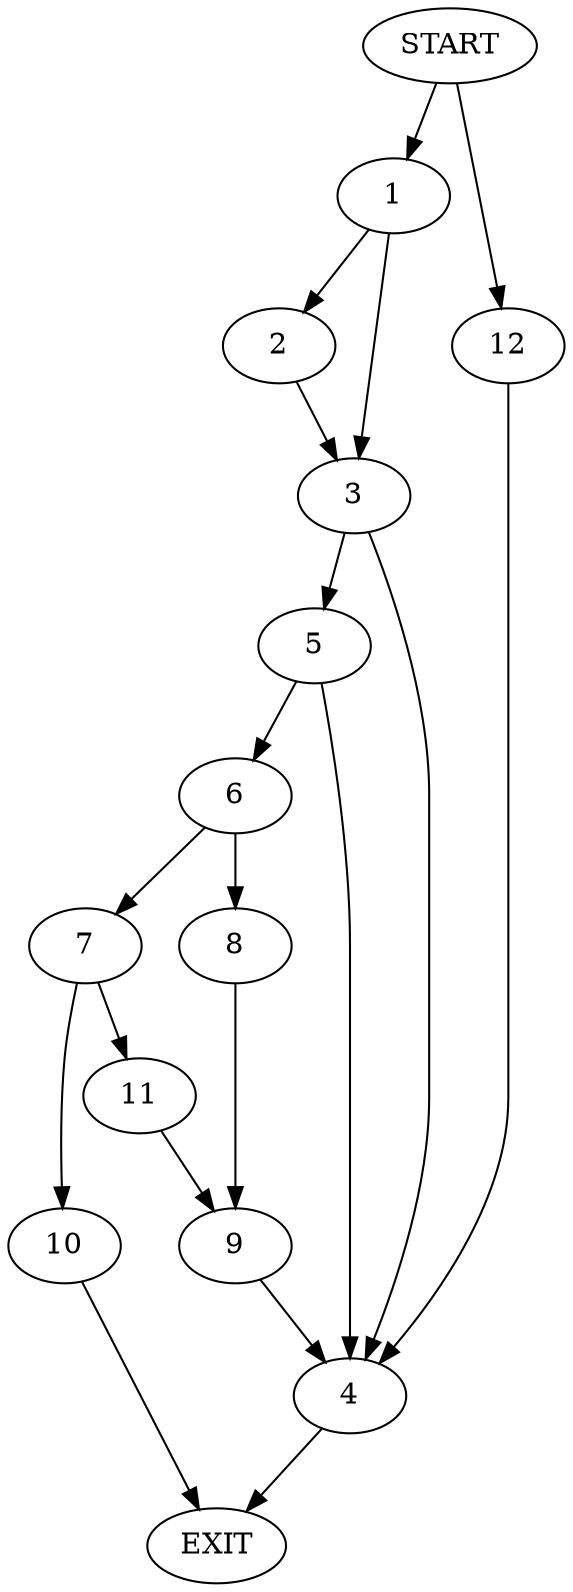 digraph {
0 [label="START"]
13 [label="EXIT"]
0 -> 1
1 -> 2
1 -> 3
2 -> 3
3 -> 4
3 -> 5
5 -> 4
5 -> 6
4 -> 13
6 -> 7
6 -> 8
8 -> 9
7 -> 10
7 -> 11
9 -> 4
10 -> 13
11 -> 9
0 -> 12
12 -> 4
}
